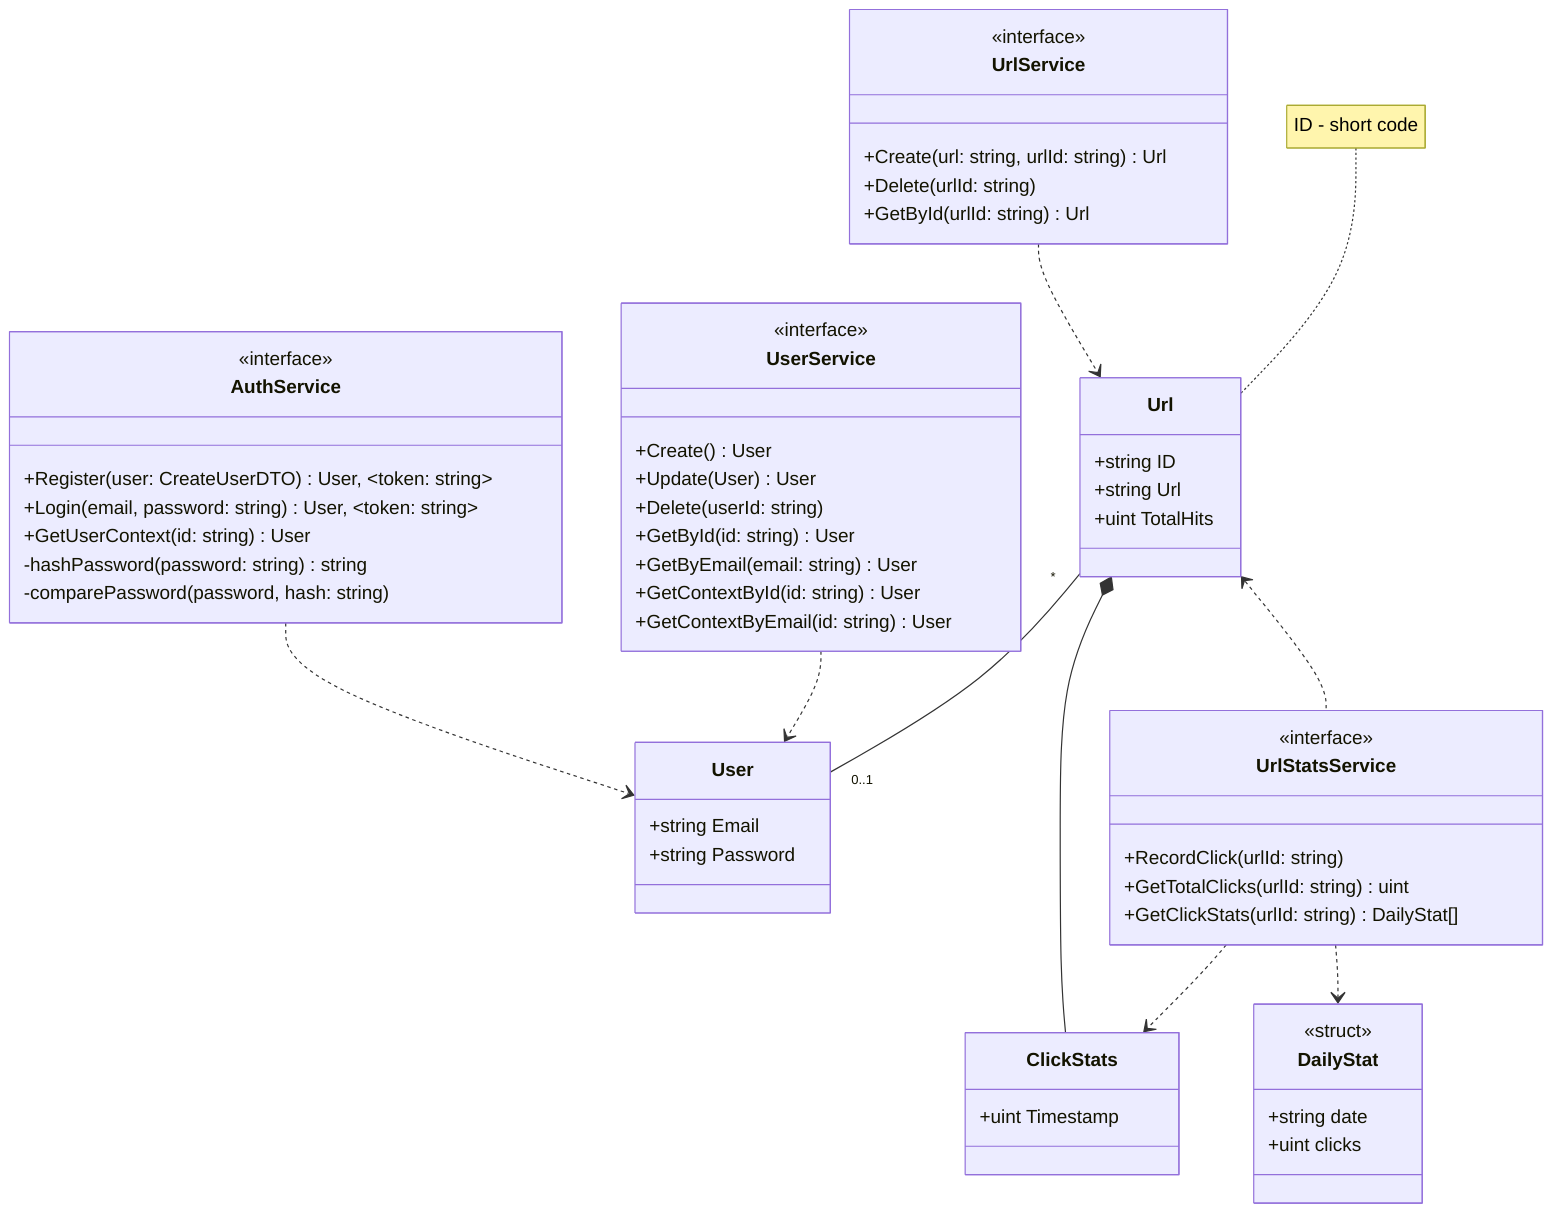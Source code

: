 classDiagram
  class User {
    +string Email
    +string Password
  }
  class Url {
    +string ID
    +string Url
    +uint TotalHits
  }
  note for Url "ID - short code"
  Url "*" -- "0..1" User
  ClickStats --* Url
  ClickStats: +uint Timestamp

  class UserService {
    <<interface>>
    +Create() User
    +Update(User) User
    +Delete(userId: string)
    +GetById(id: string) User
    +GetByEmail(email: string) User
    +GetContextById(id: string) User
    +GetContextByEmail(id: string) User
  }
  UserService ..> User
  class AuthService {
    <<interface>>
    +Register(user: CreateUserDTO) User, ~token: string~
    +Login(email, password: string) User, ~token: string~
    +GetUserContext(id: string) User
    -hashPassword(password: string) string
    -comparePassword(password, hash: string)
  }
  AuthService ..> User
  class UrlService {
    <<interface>>
    +Create(url: string, urlId: string) Url
    +Delete(urlId: string)
    +GetById(urlId: string) Url
  }
  UrlService ..> Url
  class UrlStatsService {
    <<interface>>
    +RecordClick(urlId: string)
    +GetTotalClicks(urlId: string) uint
    +GetClickStats(urlId: string) DailyStat[]
  }
  Url <.. UrlStatsService
  UrlStatsService ..> ClickStats
  UrlStatsService ..> DailyStat

  class DailyStat {
    <<struct>>
    +string date
    +uint clicks
  }